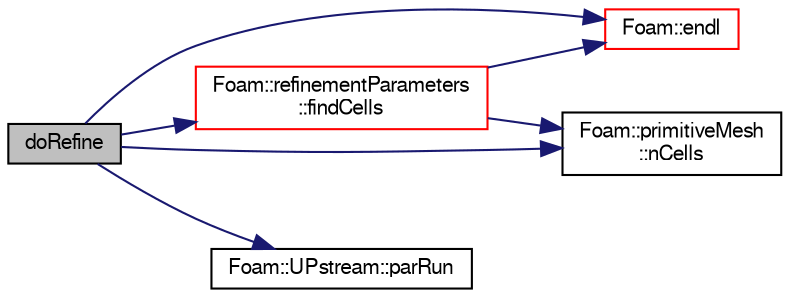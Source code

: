 digraph "doRefine"
{
  bgcolor="transparent";
  edge [fontname="FreeSans",fontsize="10",labelfontname="FreeSans",labelfontsize="10"];
  node [fontname="FreeSans",fontsize="10",shape=record];
  rankdir="LR";
  Node570 [label="doRefine",height=0.2,width=0.4,color="black", fillcolor="grey75", style="filled", fontcolor="black"];
  Node570 -> Node571 [color="midnightblue",fontsize="10",style="solid",fontname="FreeSans"];
  Node571 [label="Foam::endl",height=0.2,width=0.4,color="red",URL="$a21124.html#a2db8fe02a0d3909e9351bb4275b23ce4",tooltip="Add newline and flush stream. "];
  Node570 -> Node573 [color="midnightblue",fontsize="10",style="solid",fontname="FreeSans"];
  Node573 [label="Foam::refinementParameters\l::findCells",height=0.2,width=0.4,color="red",URL="$a24638.html#af2728099813df8ba8e59e0f5e27e8e11",tooltip="Checks that cells are in mesh. Returns cells they are in. "];
  Node573 -> Node620 [color="midnightblue",fontsize="10",style="solid",fontname="FreeSans"];
  Node620 [label="Foam::primitiveMesh\l::nCells",height=0.2,width=0.4,color="black",URL="$a27530.html#a13b94bdb0926552bf78ad5210a73a3d5"];
  Node573 -> Node571 [color="midnightblue",fontsize="10",style="solid",fontname="FreeSans"];
  Node570 -> Node620 [color="midnightblue",fontsize="10",style="solid",fontname="FreeSans"];
  Node570 -> Node601 [color="midnightblue",fontsize="10",style="solid",fontname="FreeSans"];
  Node601 [label="Foam::UPstream::parRun",height=0.2,width=0.4,color="black",URL="$a26270.html#adbb27f04b5705440fb8b09f278059011",tooltip="Is this a parallel run? "];
}
